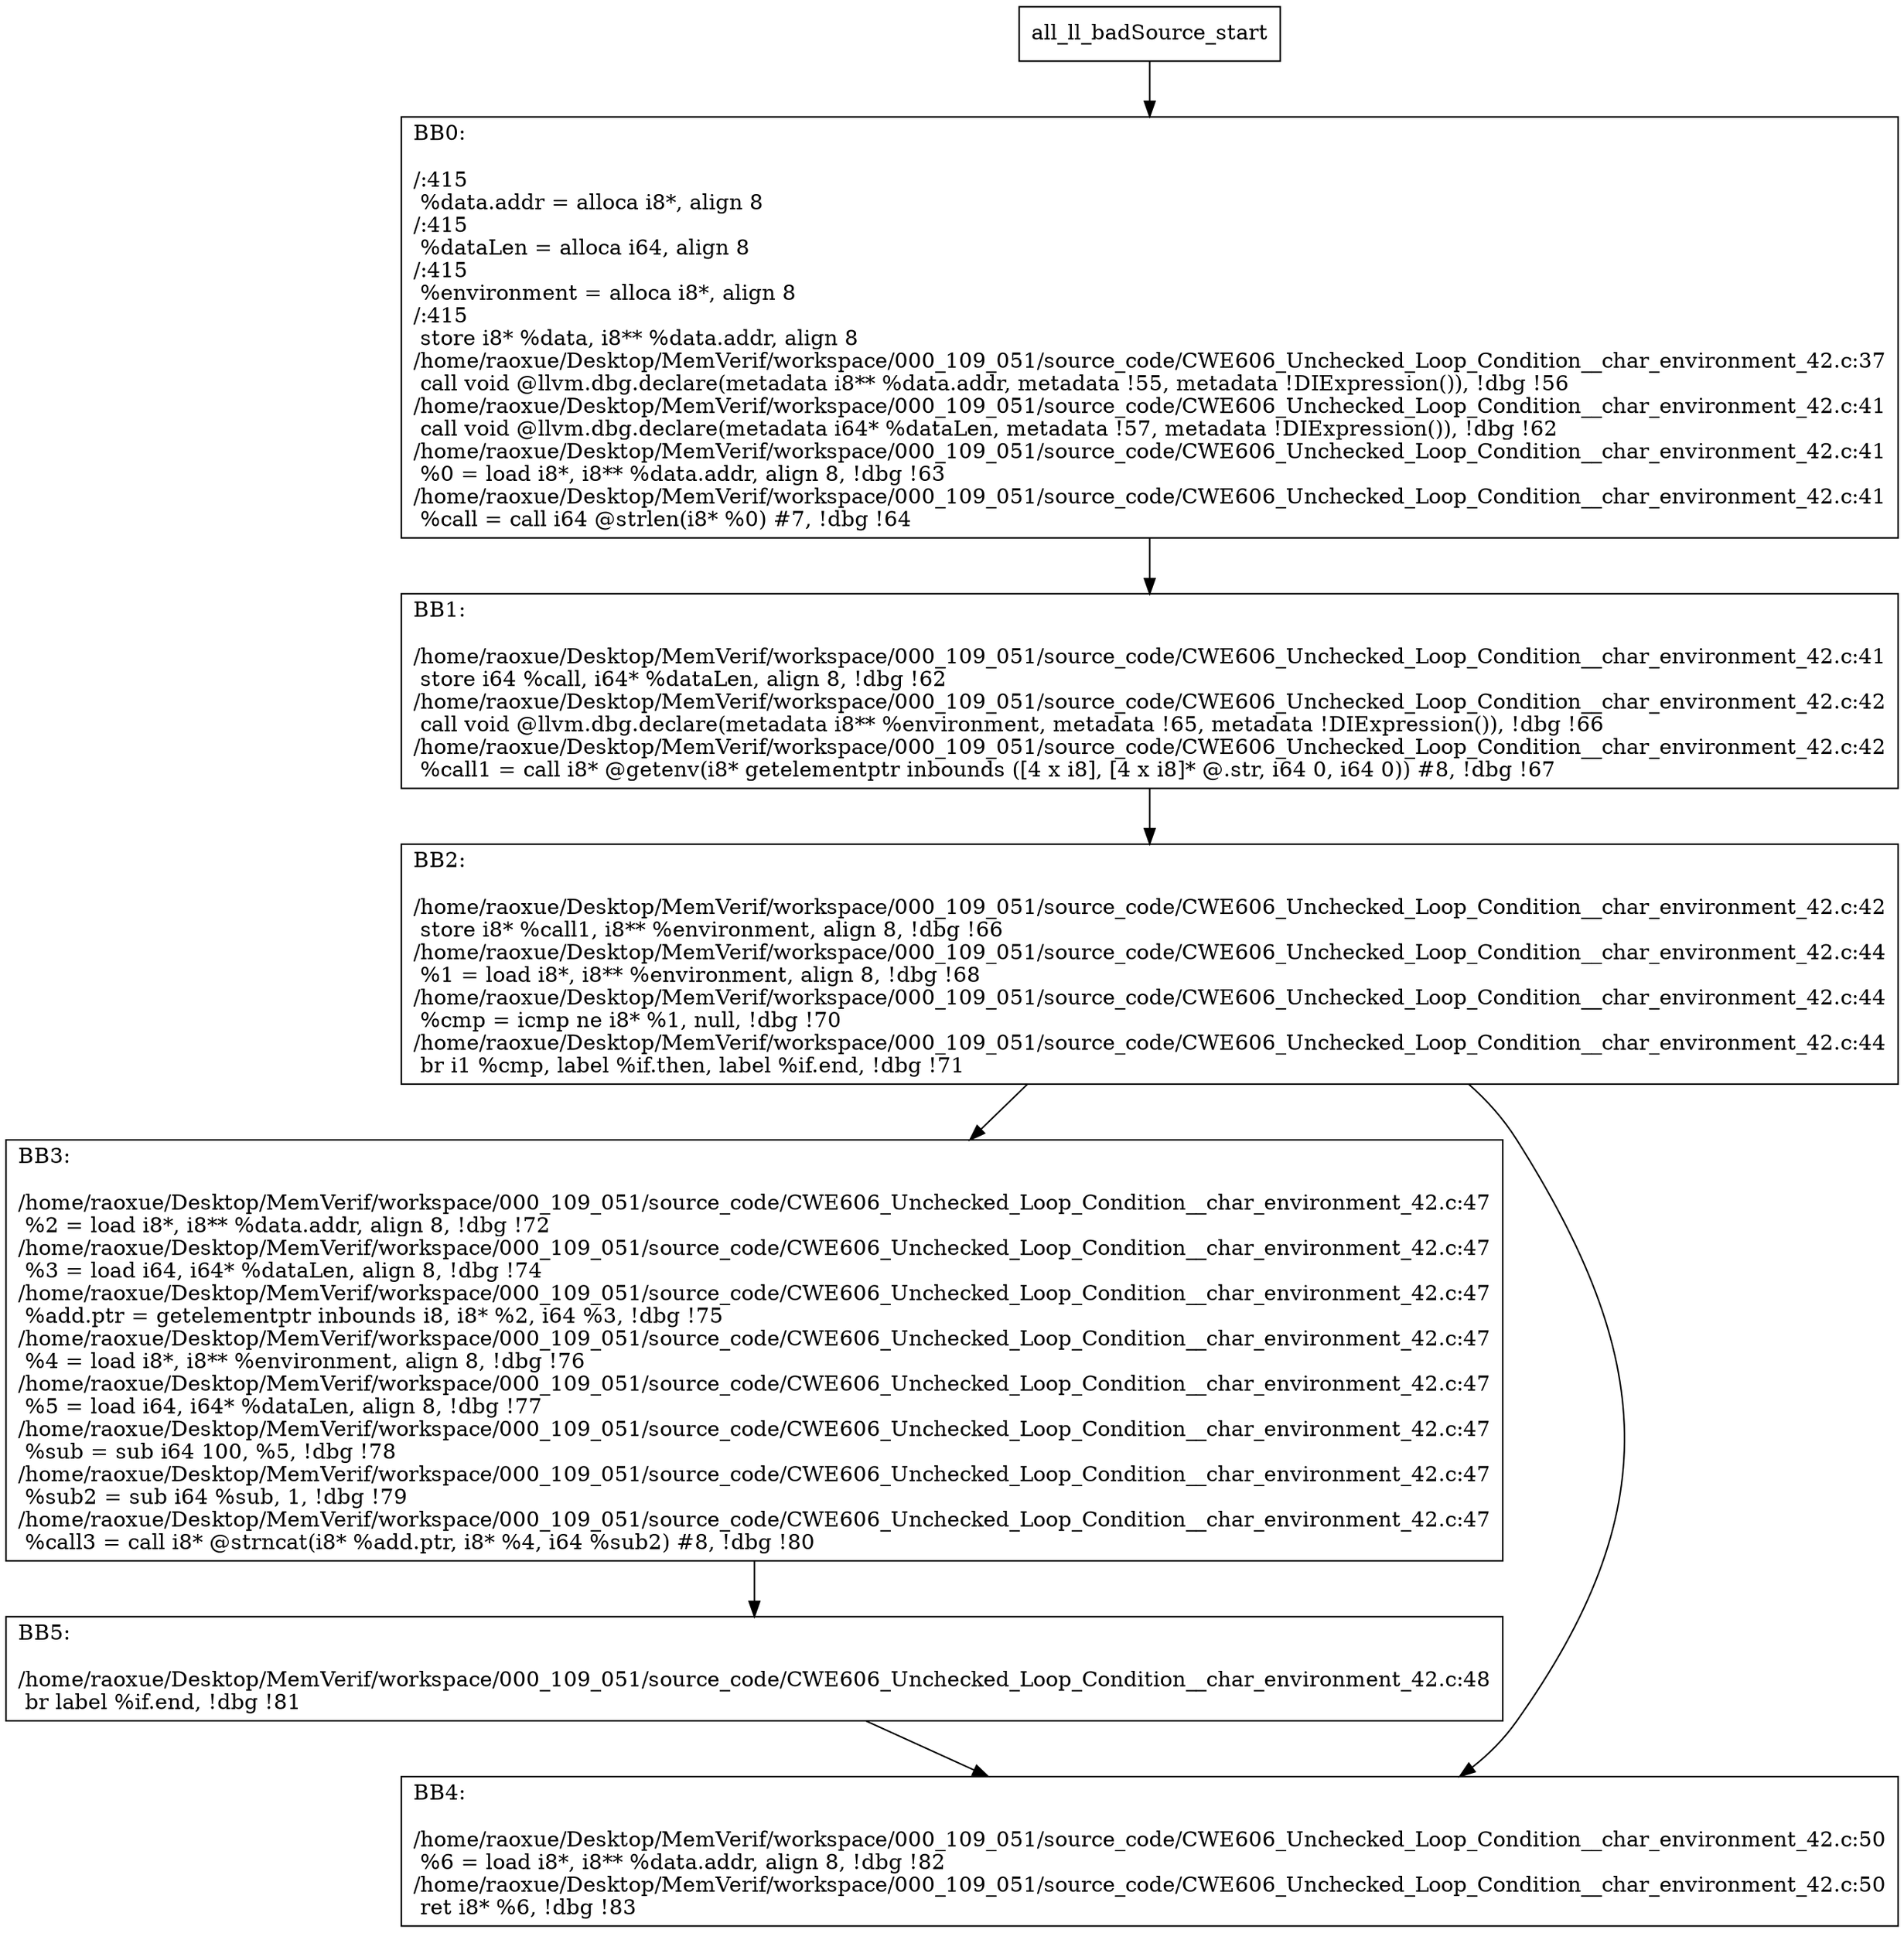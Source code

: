 digraph "CFG for'all_ll_badSource' function" {
	BBall_ll_badSource_start[shape=record,label="{all_ll_badSource_start}"];
	BBall_ll_badSource_start-> all_ll_badSourceBB0;
	all_ll_badSourceBB0 [shape=record, label="{BB0:\l\l/:415\l
  %data.addr = alloca i8*, align 8\l
/:415\l
  %dataLen = alloca i64, align 8\l
/:415\l
  %environment = alloca i8*, align 8\l
/:415\l
  store i8* %data, i8** %data.addr, align 8\l
/home/raoxue/Desktop/MemVerif/workspace/000_109_051/source_code/CWE606_Unchecked_Loop_Condition__char_environment_42.c:37\l
  call void @llvm.dbg.declare(metadata i8** %data.addr, metadata !55, metadata !DIExpression()), !dbg !56\l
/home/raoxue/Desktop/MemVerif/workspace/000_109_051/source_code/CWE606_Unchecked_Loop_Condition__char_environment_42.c:41\l
  call void @llvm.dbg.declare(metadata i64* %dataLen, metadata !57, metadata !DIExpression()), !dbg !62\l
/home/raoxue/Desktop/MemVerif/workspace/000_109_051/source_code/CWE606_Unchecked_Loop_Condition__char_environment_42.c:41\l
  %0 = load i8*, i8** %data.addr, align 8, !dbg !63\l
/home/raoxue/Desktop/MemVerif/workspace/000_109_051/source_code/CWE606_Unchecked_Loop_Condition__char_environment_42.c:41\l
  %call = call i64 @strlen(i8* %0) #7, !dbg !64\l
}"];
	all_ll_badSourceBB0-> all_ll_badSourceBB1;
	all_ll_badSourceBB1 [shape=record, label="{BB1:\l\l/home/raoxue/Desktop/MemVerif/workspace/000_109_051/source_code/CWE606_Unchecked_Loop_Condition__char_environment_42.c:41\l
  store i64 %call, i64* %dataLen, align 8, !dbg !62\l
/home/raoxue/Desktop/MemVerif/workspace/000_109_051/source_code/CWE606_Unchecked_Loop_Condition__char_environment_42.c:42\l
  call void @llvm.dbg.declare(metadata i8** %environment, metadata !65, metadata !DIExpression()), !dbg !66\l
/home/raoxue/Desktop/MemVerif/workspace/000_109_051/source_code/CWE606_Unchecked_Loop_Condition__char_environment_42.c:42\l
  %call1 = call i8* @getenv(i8* getelementptr inbounds ([4 x i8], [4 x i8]* @.str, i64 0, i64 0)) #8, !dbg !67\l
}"];
	all_ll_badSourceBB1-> all_ll_badSourceBB2;
	all_ll_badSourceBB2 [shape=record, label="{BB2:\l\l/home/raoxue/Desktop/MemVerif/workspace/000_109_051/source_code/CWE606_Unchecked_Loop_Condition__char_environment_42.c:42\l
  store i8* %call1, i8** %environment, align 8, !dbg !66\l
/home/raoxue/Desktop/MemVerif/workspace/000_109_051/source_code/CWE606_Unchecked_Loop_Condition__char_environment_42.c:44\l
  %1 = load i8*, i8** %environment, align 8, !dbg !68\l
/home/raoxue/Desktop/MemVerif/workspace/000_109_051/source_code/CWE606_Unchecked_Loop_Condition__char_environment_42.c:44\l
  %cmp = icmp ne i8* %1, null, !dbg !70\l
/home/raoxue/Desktop/MemVerif/workspace/000_109_051/source_code/CWE606_Unchecked_Loop_Condition__char_environment_42.c:44\l
  br i1 %cmp, label %if.then, label %if.end, !dbg !71\l
}"];
	all_ll_badSourceBB2-> all_ll_badSourceBB3;
	all_ll_badSourceBB2-> all_ll_badSourceBB4;
	all_ll_badSourceBB3 [shape=record, label="{BB3:\l\l/home/raoxue/Desktop/MemVerif/workspace/000_109_051/source_code/CWE606_Unchecked_Loop_Condition__char_environment_42.c:47\l
  %2 = load i8*, i8** %data.addr, align 8, !dbg !72\l
/home/raoxue/Desktop/MemVerif/workspace/000_109_051/source_code/CWE606_Unchecked_Loop_Condition__char_environment_42.c:47\l
  %3 = load i64, i64* %dataLen, align 8, !dbg !74\l
/home/raoxue/Desktop/MemVerif/workspace/000_109_051/source_code/CWE606_Unchecked_Loop_Condition__char_environment_42.c:47\l
  %add.ptr = getelementptr inbounds i8, i8* %2, i64 %3, !dbg !75\l
/home/raoxue/Desktop/MemVerif/workspace/000_109_051/source_code/CWE606_Unchecked_Loop_Condition__char_environment_42.c:47\l
  %4 = load i8*, i8** %environment, align 8, !dbg !76\l
/home/raoxue/Desktop/MemVerif/workspace/000_109_051/source_code/CWE606_Unchecked_Loop_Condition__char_environment_42.c:47\l
  %5 = load i64, i64* %dataLen, align 8, !dbg !77\l
/home/raoxue/Desktop/MemVerif/workspace/000_109_051/source_code/CWE606_Unchecked_Loop_Condition__char_environment_42.c:47\l
  %sub = sub i64 100, %5, !dbg !78\l
/home/raoxue/Desktop/MemVerif/workspace/000_109_051/source_code/CWE606_Unchecked_Loop_Condition__char_environment_42.c:47\l
  %sub2 = sub i64 %sub, 1, !dbg !79\l
/home/raoxue/Desktop/MemVerif/workspace/000_109_051/source_code/CWE606_Unchecked_Loop_Condition__char_environment_42.c:47\l
  %call3 = call i8* @strncat(i8* %add.ptr, i8* %4, i64 %sub2) #8, !dbg !80\l
}"];
	all_ll_badSourceBB3-> all_ll_badSourceBB5;
	all_ll_badSourceBB5 [shape=record, label="{BB5:\l\l/home/raoxue/Desktop/MemVerif/workspace/000_109_051/source_code/CWE606_Unchecked_Loop_Condition__char_environment_42.c:48\l
  br label %if.end, !dbg !81\l
}"];
	all_ll_badSourceBB5-> all_ll_badSourceBB4;
	all_ll_badSourceBB4 [shape=record, label="{BB4:\l\l/home/raoxue/Desktop/MemVerif/workspace/000_109_051/source_code/CWE606_Unchecked_Loop_Condition__char_environment_42.c:50\l
  %6 = load i8*, i8** %data.addr, align 8, !dbg !82\l
/home/raoxue/Desktop/MemVerif/workspace/000_109_051/source_code/CWE606_Unchecked_Loop_Condition__char_environment_42.c:50\l
  ret i8* %6, !dbg !83\l
}"];
}
